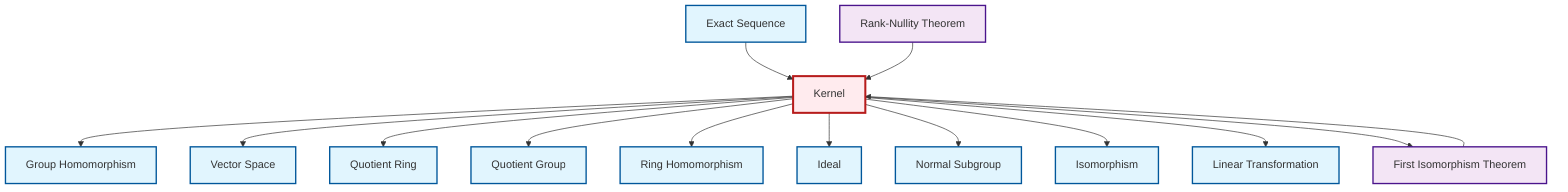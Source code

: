 graph TD
    classDef definition fill:#e1f5fe,stroke:#01579b,stroke-width:2px
    classDef theorem fill:#f3e5f5,stroke:#4a148c,stroke-width:2px
    classDef axiom fill:#fff3e0,stroke:#e65100,stroke-width:2px
    classDef example fill:#e8f5e9,stroke:#1b5e20,stroke-width:2px
    classDef current fill:#ffebee,stroke:#b71c1c,stroke-width:3px
    def-ideal["Ideal"]:::definition
    thm-rank-nullity["Rank-Nullity Theorem"]:::theorem
    def-normal-subgroup["Normal Subgroup"]:::definition
    def-isomorphism["Isomorphism"]:::definition
    def-ring-homomorphism["Ring Homomorphism"]:::definition
    thm-first-isomorphism["First Isomorphism Theorem"]:::theorem
    def-quotient-ring["Quotient Ring"]:::definition
    def-kernel["Kernel"]:::definition
    def-quotient-group["Quotient Group"]:::definition
    def-vector-space["Vector Space"]:::definition
    def-exact-sequence["Exact Sequence"]:::definition
    def-homomorphism["Group Homomorphism"]:::definition
    def-linear-transformation["Linear Transformation"]:::definition
    def-kernel --> def-homomorphism
    def-kernel --> def-vector-space
    def-exact-sequence --> def-kernel
    thm-rank-nullity --> def-kernel
    def-kernel --> def-quotient-ring
    thm-first-isomorphism --> def-kernel
    def-kernel --> def-quotient-group
    def-kernel --> def-ring-homomorphism
    def-kernel --> def-ideal
    def-kernel --> def-normal-subgroup
    def-kernel --> def-isomorphism
    def-kernel --> def-linear-transformation
    def-kernel --> thm-first-isomorphism
    class def-kernel current
